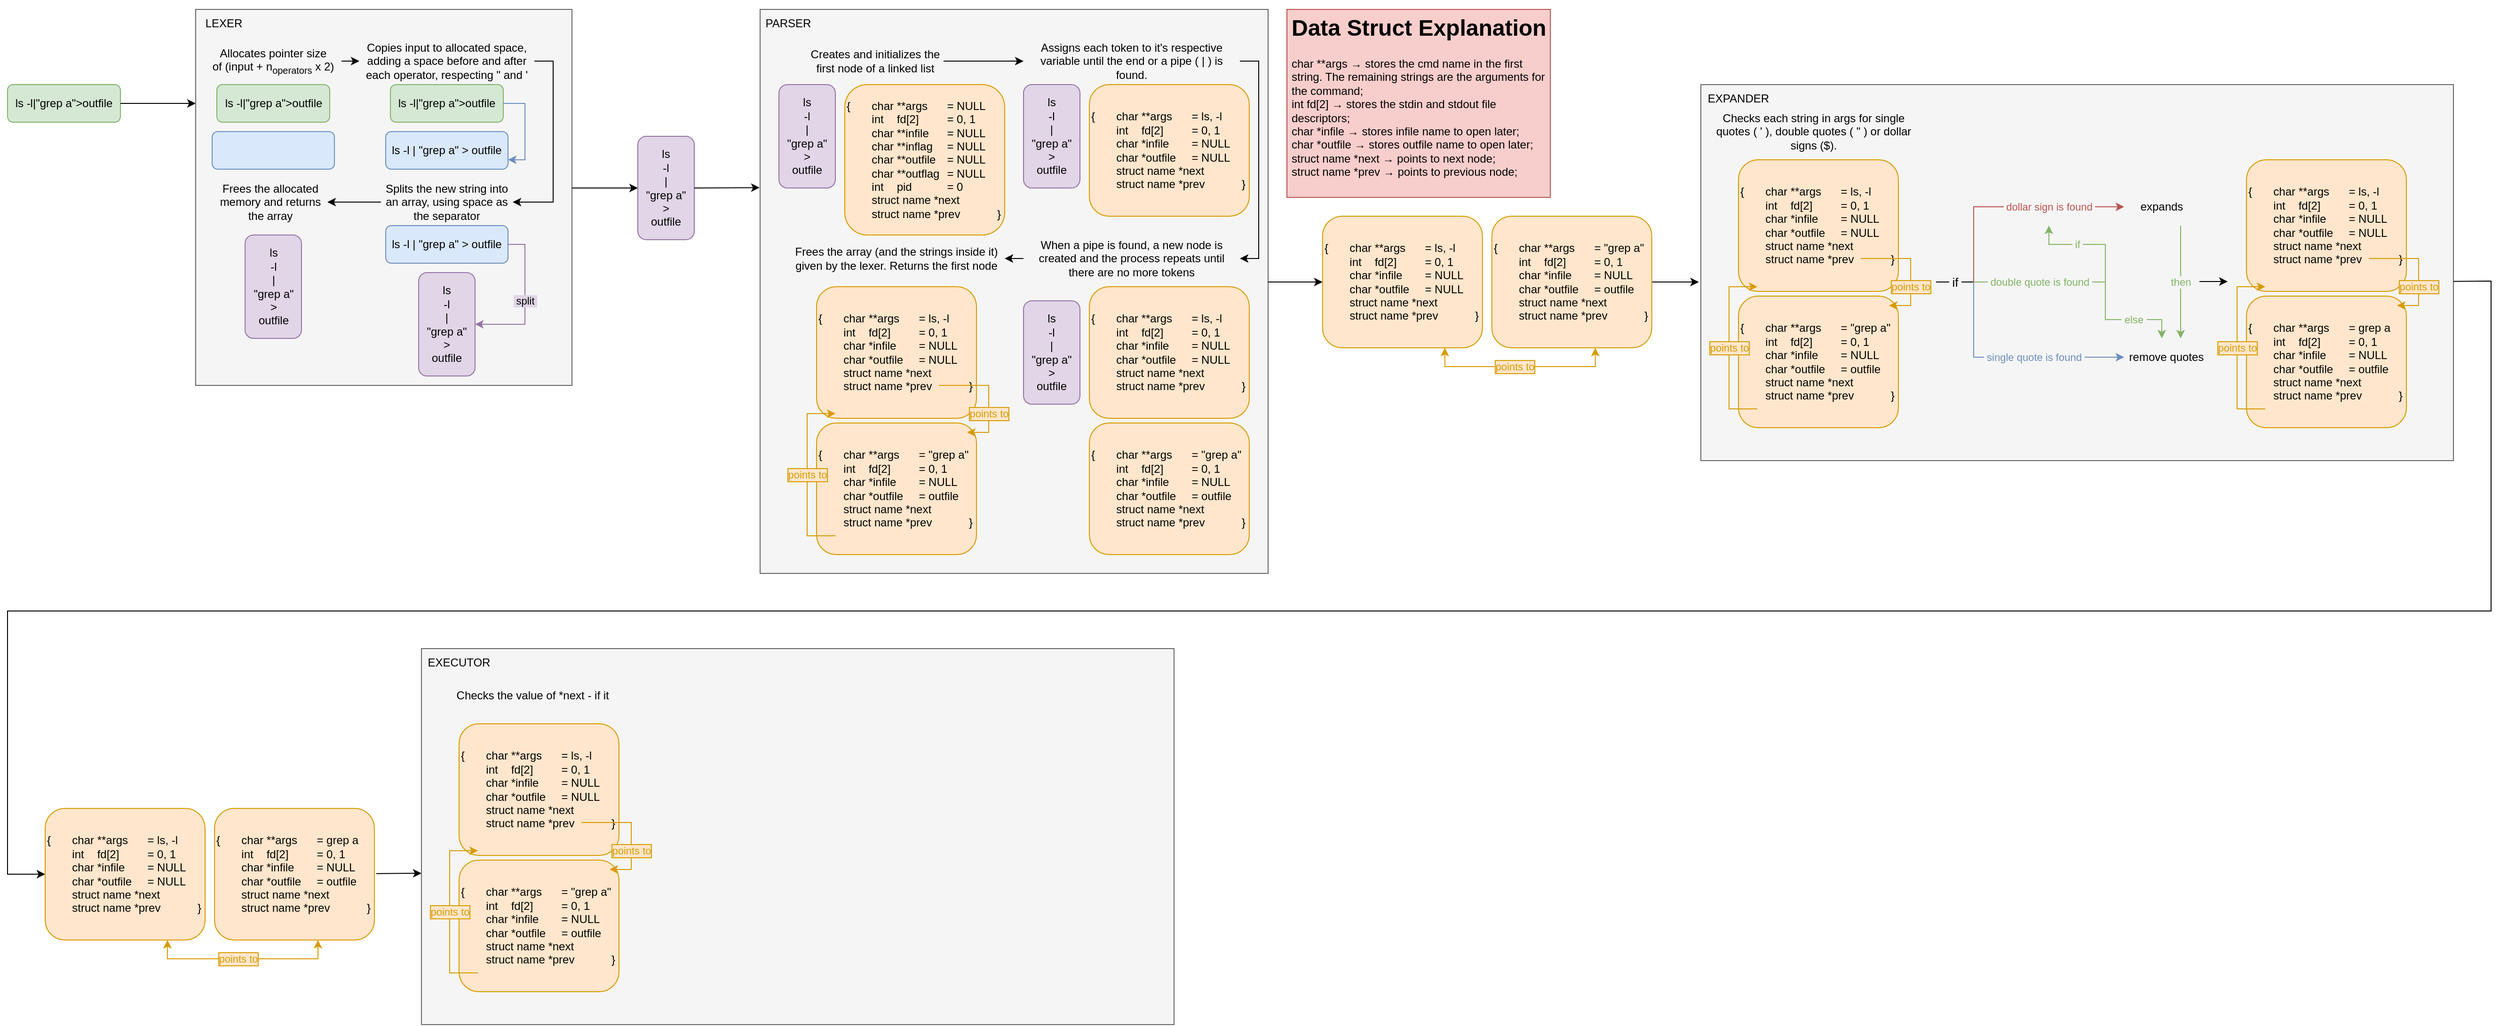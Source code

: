 <mxfile version="23.1.6" type="device">
  <diagram name="Page-1" id="MSwrph2fDFesN9oIkVDd">
    <mxGraphModel dx="925" dy="481" grid="1" gridSize="10" guides="1" tooltips="1" connect="1" arrows="1" fold="1" page="1" pageScale="1" pageWidth="1169" pageHeight="827" math="0" shadow="0">
      <root>
        <mxCell id="0" />
        <mxCell id="1" parent="0" />
        <mxCell id="PnxerrXb5VSLIQRsMcsY-1" value="ls -l|&quot;grep a&quot;&amp;gt;outfile" style="rounded=1;whiteSpace=wrap;html=1;fillColor=#d5e8d4;strokeColor=#82b366;" parent="1" vertex="1">
          <mxGeometry x="40" y="120" width="120" height="40" as="geometry" />
        </mxCell>
        <mxCell id="PnxerrXb5VSLIQRsMcsY-3" value="" style="endArrow=classic;html=1;rounded=0;exitX=1;exitY=0.5;exitDx=0;exitDy=0;entryX=0;entryY=0.25;entryDx=0;entryDy=0;" parent="1" source="PnxerrXb5VSLIQRsMcsY-1" target="PnxerrXb5VSLIQRsMcsY-4" edge="1">
          <mxGeometry width="50" height="50" relative="1" as="geometry">
            <mxPoint x="390" y="170" as="sourcePoint" />
            <mxPoint x="240" y="100" as="targetPoint" />
          </mxGeometry>
        </mxCell>
        <mxCell id="PnxerrXb5VSLIQRsMcsY-4" value="" style="rounded=0;whiteSpace=wrap;html=1;fillColor=#f5f5f5;strokeColor=#666666;fontColor=#333333;" parent="1" vertex="1">
          <mxGeometry x="240" y="40" width="400" height="400" as="geometry" />
        </mxCell>
        <mxCell id="PnxerrXb5VSLIQRsMcsY-6" value="&lt;div&gt;&lt;span style=&quot;background-color: initial;&quot;&gt;Allocates pointer size of&amp;nbsp;&lt;/span&gt;&lt;span style=&quot;background-color: initial;&quot;&gt;(input + n&lt;sub&gt;operators&lt;/sub&gt;&amp;nbsp;x 2)&lt;/span&gt;&lt;/div&gt;" style="text;html=1;strokeColor=none;fillColor=none;align=center;verticalAlign=middle;whiteSpace=wrap;rounded=0;" parent="1" vertex="1">
          <mxGeometry x="250" y="80" width="145" height="30" as="geometry" />
        </mxCell>
        <mxCell id="PnxerrXb5VSLIQRsMcsY-7" value="LEXER" style="text;html=1;strokeColor=none;fillColor=none;align=center;verticalAlign=middle;whiteSpace=wrap;rounded=0;" parent="1" vertex="1">
          <mxGeometry x="240" y="40" width="60" height="30" as="geometry" />
        </mxCell>
        <mxCell id="PnxerrXb5VSLIQRsMcsY-8" value="ls -l|&quot;grep a&quot;&amp;gt;outfile" style="rounded=1;whiteSpace=wrap;html=1;fillColor=#d5e8d4;strokeColor=#82b366;" parent="1" vertex="1">
          <mxGeometry x="262.5" y="120" width="120" height="40" as="geometry" />
        </mxCell>
        <mxCell id="PnxerrXb5VSLIQRsMcsY-11" value="" style="rounded=1;whiteSpace=wrap;html=1;fillColor=#dae8fc;strokeColor=#6c8ebf;" parent="1" vertex="1">
          <mxGeometry x="257.5" y="170" width="130" height="40" as="geometry" />
        </mxCell>
        <mxCell id="PnxerrXb5VSLIQRsMcsY-12" value="ls -l | &quot;grep a&quot; &amp;gt; outfile" style="rounded=1;whiteSpace=wrap;html=1;fillColor=#dae8fc;strokeColor=#6c8ebf;" parent="1" vertex="1">
          <mxGeometry x="442" y="170" width="130" height="40" as="geometry" />
        </mxCell>
        <mxCell id="PnxerrXb5VSLIQRsMcsY-14" value="Copies input to allocated space, adding a space before and after each operator, respecting &quot; and &#39;" style="text;html=1;strokeColor=none;fillColor=none;align=center;verticalAlign=middle;whiteSpace=wrap;rounded=0;" parent="1" vertex="1">
          <mxGeometry x="414" y="65" width="186" height="60" as="geometry" />
        </mxCell>
        <mxCell id="PnxerrXb5VSLIQRsMcsY-16" value="ls -l|&quot;grep a&quot;&amp;gt;outfile" style="rounded=1;whiteSpace=wrap;html=1;fillColor=#d5e8d4;strokeColor=#82b366;" parent="1" vertex="1">
          <mxGeometry x="447" y="120" width="120" height="40" as="geometry" />
        </mxCell>
        <mxCell id="PnxerrXb5VSLIQRsMcsY-20" value="" style="endArrow=classic;html=1;rounded=0;exitX=1;exitY=0.5;exitDx=0;exitDy=0;entryX=0;entryY=0.5;entryDx=0;entryDy=0;" parent="1" source="PnxerrXb5VSLIQRsMcsY-6" target="PnxerrXb5VSLIQRsMcsY-14" edge="1">
          <mxGeometry width="50" height="50" relative="1" as="geometry">
            <mxPoint x="390" y="200" as="sourcePoint" />
            <mxPoint x="440" y="150" as="targetPoint" />
          </mxGeometry>
        </mxCell>
        <mxCell id="PnxerrXb5VSLIQRsMcsY-22" value="Splits the new string into an array, using space as the separator" style="text;html=1;strokeColor=none;fillColor=none;align=center;verticalAlign=middle;whiteSpace=wrap;rounded=0;" parent="1" vertex="1">
          <mxGeometry x="437" y="220" width="140" height="50" as="geometry" />
        </mxCell>
        <mxCell id="PnxerrXb5VSLIQRsMcsY-23" value="" style="endArrow=classic;html=1;rounded=0;exitX=1;exitY=0.5;exitDx=0;exitDy=0;entryX=1;entryY=0.5;entryDx=0;entryDy=0;" parent="1" source="PnxerrXb5VSLIQRsMcsY-14" target="PnxerrXb5VSLIQRsMcsY-22" edge="1">
          <mxGeometry width="50" height="50" relative="1" as="geometry">
            <mxPoint x="680" y="150" as="sourcePoint" />
            <mxPoint x="730" y="100" as="targetPoint" />
            <Array as="points">
              <mxPoint x="620" y="95" />
              <mxPoint x="620" y="245" />
            </Array>
          </mxGeometry>
        </mxCell>
        <mxCell id="PnxerrXb5VSLIQRsMcsY-25" value="ls -l | &quot;grep a&quot; &amp;gt; outfile" style="rounded=1;whiteSpace=wrap;html=1;fillColor=#dae8fc;strokeColor=#6c8ebf;" parent="1" vertex="1">
          <mxGeometry x="442" y="270" width="130" height="40" as="geometry" />
        </mxCell>
        <mxCell id="PnxerrXb5VSLIQRsMcsY-26" value="ls&lt;div&gt;-l&lt;/div&gt;&lt;div&gt;|&lt;/div&gt;&lt;div&gt;&quot;grep a&quot;&lt;/div&gt;&lt;div&gt;&amp;gt;&lt;/div&gt;&lt;div&gt;outfile&lt;/div&gt;" style="rounded=1;whiteSpace=wrap;html=1;fillColor=#e1d5e7;strokeColor=#9673a6;" parent="1" vertex="1">
          <mxGeometry x="477" y="320" width="60" height="110" as="geometry" />
        </mxCell>
        <mxCell id="PnxerrXb5VSLIQRsMcsY-27" value="" style="endArrow=classic;html=1;rounded=0;exitX=1;exitY=0.5;exitDx=0;exitDy=0;entryX=1;entryY=0.5;entryDx=0;entryDy=0;fillColor=#e1d5e7;strokeColor=#9673a6;" parent="1" source="PnxerrXb5VSLIQRsMcsY-25" target="PnxerrXb5VSLIQRsMcsY-26" edge="1">
          <mxGeometry relative="1" as="geometry">
            <mxPoint x="360" y="280" as="sourcePoint" />
            <mxPoint x="460" y="280" as="targetPoint" />
            <Array as="points">
              <mxPoint x="590" y="290" />
              <mxPoint x="590" y="375" />
            </Array>
          </mxGeometry>
        </mxCell>
        <mxCell id="PnxerrXb5VSLIQRsMcsY-28" value="&amp;nbsp;split&amp;nbsp;" style="edgeLabel;resizable=0;html=1;align=center;verticalAlign=middle;labelBackgroundColor=#e1d5e7;" parent="PnxerrXb5VSLIQRsMcsY-27" connectable="0" vertex="1">
          <mxGeometry relative="1" as="geometry" />
        </mxCell>
        <mxCell id="PnxerrXb5VSLIQRsMcsY-29" value="Frees the allocated memory and returns the array" style="text;html=1;strokeColor=none;fillColor=none;align=center;verticalAlign=middle;whiteSpace=wrap;rounded=0;" parent="1" vertex="1">
          <mxGeometry x="257.5" y="220" width="122.5" height="50" as="geometry" />
        </mxCell>
        <mxCell id="PnxerrXb5VSLIQRsMcsY-30" value="" style="endArrow=classic;html=1;rounded=0;entryX=1;entryY=0.5;entryDx=0;entryDy=0;exitX=0;exitY=0.5;exitDx=0;exitDy=0;" parent="1" source="PnxerrXb5VSLIQRsMcsY-22" target="PnxerrXb5VSLIQRsMcsY-29" edge="1">
          <mxGeometry width="50" height="50" relative="1" as="geometry">
            <mxPoint x="390" y="300" as="sourcePoint" />
            <mxPoint x="440" y="250" as="targetPoint" />
          </mxGeometry>
        </mxCell>
        <mxCell id="PnxerrXb5VSLIQRsMcsY-31" value="ls&lt;div&gt;-l&lt;/div&gt;&lt;div&gt;|&lt;/div&gt;&lt;div&gt;&quot;grep a&quot;&lt;/div&gt;&lt;div&gt;&amp;gt;&lt;/div&gt;&lt;div&gt;outfile&lt;/div&gt;" style="rounded=1;whiteSpace=wrap;html=1;fillColor=#e1d5e7;strokeColor=#9673a6;" parent="1" vertex="1">
          <mxGeometry x="292.5" y="280" width="60" height="110" as="geometry" />
        </mxCell>
        <mxCell id="PnxerrXb5VSLIQRsMcsY-32" value="" style="endArrow=classic;html=1;rounded=0;exitX=1;exitY=0.25;exitDx=0;exitDy=0;entryX=0;entryY=0.5;entryDx=0;entryDy=0;" parent="1" target="PnxerrXb5VSLIQRsMcsY-33" edge="1">
          <mxGeometry width="50" height="50" relative="1" as="geometry">
            <mxPoint x="640" y="230" as="sourcePoint" />
            <mxPoint x="160" y="450" as="targetPoint" />
          </mxGeometry>
        </mxCell>
        <mxCell id="PnxerrXb5VSLIQRsMcsY-33" value="ls&lt;div&gt;-l&lt;/div&gt;&lt;div&gt;|&lt;/div&gt;&lt;div&gt;&quot;grep a&quot;&lt;/div&gt;&lt;div&gt;&amp;gt;&lt;/div&gt;&lt;div&gt;outfile&lt;/div&gt;" style="rounded=1;whiteSpace=wrap;html=1;fillColor=#e1d5e7;strokeColor=#9673a6;" parent="1" vertex="1">
          <mxGeometry x="710" y="175" width="60" height="110" as="geometry" />
        </mxCell>
        <mxCell id="PnxerrXb5VSLIQRsMcsY-34" value="" style="endArrow=classic;html=1;rounded=0;exitX=1;exitY=0.5;exitDx=0;exitDy=0;entryX=-0.001;entryY=0.166;entryDx=0;entryDy=0;entryPerimeter=0;" parent="1" source="PnxerrXb5VSLIQRsMcsY-33" edge="1">
          <mxGeometry width="50" height="50" relative="1" as="geometry">
            <mxPoint x="860" y="240" as="sourcePoint" />
            <mxPoint x="839.46" y="229.6" as="targetPoint" />
          </mxGeometry>
        </mxCell>
        <mxCell id="PnxerrXb5VSLIQRsMcsY-35" value="" style="rounded=0;whiteSpace=wrap;html=1;fillColor=#f5f5f5;strokeColor=#666666;fontColor=#333333;" parent="1" vertex="1">
          <mxGeometry x="840" y="40" width="540" height="600" as="geometry" />
        </mxCell>
        <mxCell id="PnxerrXb5VSLIQRsMcsY-36" value="PARSER" style="text;html=1;strokeColor=none;fillColor=none;align=center;verticalAlign=middle;whiteSpace=wrap;rounded=0;" parent="1" vertex="1">
          <mxGeometry x="840" y="40" width="60" height="30" as="geometry" />
        </mxCell>
        <mxCell id="PnxerrXb5VSLIQRsMcsY-37" value="&lt;div&gt;Creates and initializes the first node of a linked list&lt;/div&gt;" style="text;html=1;strokeColor=none;fillColor=none;align=center;verticalAlign=middle;whiteSpace=wrap;rounded=0;" parent="1" vertex="1">
          <mxGeometry x="890" y="80" width="145" height="30" as="geometry" />
        </mxCell>
        <mxCell id="PnxerrXb5VSLIQRsMcsY-38" value="{&lt;span style=&quot;background-color: initial; white-space: pre;&quot;&gt;&#x9;&lt;/span&gt;&lt;span style=&quot;background-color: initial;&quot;&gt;char&lt;/span&gt;&lt;span style=&quot;background-color: initial; white-space: pre;&quot;&gt;&#x9;&lt;/span&gt;&lt;span style=&quot;background-color: initial;&quot;&gt;**args &lt;/span&gt;&lt;span style=&quot;background-color: initial; white-space: pre;&quot;&gt;&#x9;&lt;/span&gt;&lt;span style=&quot;background-color: initial;&quot;&gt;= NULL&lt;/span&gt;&lt;br&gt;&lt;div style=&quot;&quot;&gt;&lt;span style=&quot;white-space: pre;&quot;&gt;&#x9;&lt;/span&gt;int&lt;span style=&quot;white-space: pre;&quot;&gt;&#x9;&lt;/span&gt;fd[2] &lt;span style=&quot;white-space: pre;&quot;&gt;&#x9;&lt;/span&gt;= 0, 1&lt;/div&gt;&lt;div style=&quot;&quot;&gt;&lt;span style=&quot;white-space: pre;&quot;&gt;&#x9;&lt;/span&gt;char&lt;span style=&quot;white-space: pre;&quot;&gt;&#x9;&lt;/span&gt;**infile &lt;span style=&quot;white-space: pre;&quot;&gt;&#x9;&lt;/span&gt;= NULL&lt;/div&gt;&lt;div style=&quot;&quot;&gt;&lt;span style=&quot;white-space: pre;&quot;&gt;&#x9;&lt;/span&gt;char **inflag&lt;span style=&quot;white-space: pre;&quot;&gt;&#x9;&lt;/span&gt;= NULL&lt;br&gt;&lt;/div&gt;&lt;div style=&quot;&quot;&gt;&lt;span style=&quot;white-space: pre;&quot;&gt;&#x9;&lt;/span&gt;char&lt;span style=&quot;white-space: pre;&quot;&gt;&#x9;&lt;/span&gt;**outfile &lt;span style=&quot;white-space: pre;&quot;&gt;&#x9;&lt;/span&gt;= NULL&amp;nbsp;&lt;/div&gt;&lt;div style=&quot;&quot;&gt;&lt;span style=&quot;white-space: pre;&quot;&gt;&#x9;&lt;/span&gt;char **outflag&lt;span style=&quot;white-space: pre;&quot;&gt;&#x9;&lt;/span&gt;= NULL&lt;br&gt;&lt;/div&gt;&lt;div style=&quot;&quot;&gt;&lt;span style=&quot;white-space: pre;&quot;&gt;&#x9;&lt;/span&gt;int&lt;span style=&quot;white-space: pre;&quot;&gt;&#x9;&lt;/span&gt;pid&lt;span style=&quot;white-space: pre;&quot;&gt;&#x9;&lt;/span&gt;&lt;span style=&quot;white-space: pre;&quot;&gt;&#x9;&lt;/span&gt;= 0&lt;br&gt;&lt;/div&gt;&lt;div style=&quot;&quot;&gt;&lt;span style=&quot;background-color: initial;&quot;&gt;&lt;span style=&quot;white-space: pre;&quot;&gt;&#x9;&lt;/span&gt;struct name *next&lt;/span&gt;&lt;/div&gt;&lt;div style=&quot;&quot;&gt;&lt;span style=&quot;background-color: initial;&quot;&gt;&lt;span style=&quot;white-space: pre;&quot;&gt;&#x9;&lt;/span&gt;struct name *prev&lt;span style=&quot;white-space: pre;&quot;&gt;&#x9;&lt;span style=&quot;white-space: pre;&quot;&gt;&#x9;&lt;/span&gt;&lt;/span&gt;}&lt;/span&gt;&lt;/div&gt;" style="rounded=1;whiteSpace=wrap;html=1;align=left;fillColor=#ffe6cc;strokeColor=#d79b00;" parent="1" vertex="1">
          <mxGeometry x="930" y="120" width="170" height="160" as="geometry" />
        </mxCell>
        <mxCell id="PnxerrXb5VSLIQRsMcsY-39" value="ls&lt;div&gt;-l&lt;/div&gt;&lt;div&gt;|&lt;/div&gt;&lt;div&gt;&quot;grep a&quot;&lt;/div&gt;&lt;div&gt;&amp;gt;&lt;/div&gt;&lt;div&gt;outfile&lt;/div&gt;" style="rounded=1;whiteSpace=wrap;html=1;fillColor=#e1d5e7;strokeColor=#9673a6;" parent="1" vertex="1">
          <mxGeometry x="1120" y="120" width="60" height="110" as="geometry" />
        </mxCell>
        <mxCell id="PnxerrXb5VSLIQRsMcsY-40" value="Assigns each token to it&#39;s respective variable until the end or a pipe ( | ) is found." style="text;html=1;strokeColor=none;fillColor=none;align=center;verticalAlign=middle;whiteSpace=wrap;rounded=0;" parent="1" vertex="1">
          <mxGeometry x="1120" y="80" width="230" height="30" as="geometry" />
        </mxCell>
        <mxCell id="PnxerrXb5VSLIQRsMcsY-42" value="ls&lt;div&gt;-l&lt;/div&gt;&lt;div&gt;|&lt;/div&gt;&lt;div&gt;&quot;grep a&quot;&lt;/div&gt;&lt;div&gt;&amp;gt;&lt;/div&gt;&lt;div&gt;outfile&lt;/div&gt;" style="rounded=1;whiteSpace=wrap;html=1;fillColor=#e1d5e7;strokeColor=#9673a6;" parent="1" vertex="1">
          <mxGeometry x="860" y="120" width="60" height="110" as="geometry" />
        </mxCell>
        <mxCell id="PnxerrXb5VSLIQRsMcsY-43" value="" style="endArrow=classic;html=1;rounded=0;exitX=1;exitY=0.5;exitDx=0;exitDy=0;entryX=0;entryY=0.5;entryDx=0;entryDy=0;" parent="1" source="PnxerrXb5VSLIQRsMcsY-37" target="PnxerrXb5VSLIQRsMcsY-40" edge="1">
          <mxGeometry width="50" height="50" relative="1" as="geometry">
            <mxPoint x="930" y="250" as="sourcePoint" />
            <mxPoint x="980" y="200" as="targetPoint" />
          </mxGeometry>
        </mxCell>
        <mxCell id="PnxerrXb5VSLIQRsMcsY-47" value="&lt;span style=&quot;background-color: initial;&quot;&gt;{&lt;/span&gt;&lt;span style=&quot;background-color: initial; white-space: pre;&quot;&gt;&#x9;&lt;/span&gt;&lt;span style=&quot;background-color: initial;&quot;&gt;char&lt;/span&gt;&lt;span style=&quot;background-color: initial; white-space: pre;&quot;&gt;&#x9;&lt;/span&gt;&lt;span style=&quot;background-color: initial;&quot;&gt;**args &lt;/span&gt;&lt;span style=&quot;background-color: initial; white-space: pre;&quot;&gt;&#x9;&lt;/span&gt;&lt;span style=&quot;background-color: initial;&quot;&gt;= ls, -l&lt;/span&gt;&lt;span style=&quot;background-color: initial; white-space: pre;&quot;&gt;&lt;br&gt;&lt;/span&gt;&lt;div style=&quot;&quot;&gt;&lt;span style=&quot;white-space: pre;&quot;&gt;&#x9;&lt;/span&gt;int&lt;span style=&quot;white-space: pre;&quot;&gt;&#x9;&lt;/span&gt;fd[2] &lt;span style=&quot;white-space: pre;&quot;&gt;&#x9;&lt;/span&gt;= 0, 1&lt;/div&gt;&lt;div style=&quot;&quot;&gt;&lt;span style=&quot;white-space: pre;&quot;&gt;&#x9;&lt;/span&gt;char&lt;span style=&quot;white-space: pre;&quot;&gt;&#x9;&lt;/span&gt;*infile &lt;span style=&quot;white-space: pre;&quot;&gt;&#x9;&lt;/span&gt;= NULL&lt;/div&gt;&lt;div style=&quot;&quot;&gt;&lt;span style=&quot;white-space: pre;&quot;&gt;&#x9;&lt;/span&gt;char&lt;span style=&quot;white-space: pre;&quot;&gt;&#x9;&lt;/span&gt;*outfile &lt;span style=&quot;white-space: pre;&quot;&gt;&#x9;&lt;/span&gt;= NULL&amp;nbsp;&lt;/div&gt;&lt;div style=&quot;&quot;&gt;&lt;span style=&quot;background-color: initial;&quot;&gt;&lt;span style=&quot;white-space: pre;&quot;&gt;&#x9;&lt;/span&gt;struct name *next&lt;/span&gt;&lt;/div&gt;&lt;div style=&quot;&quot;&gt;&lt;span style=&quot;background-color: initial;&quot;&gt;&lt;span style=&quot;white-space: pre;&quot;&gt;&#x9;&lt;/span&gt;struct name *prev&lt;span style=&quot;white-space: pre;&quot;&gt;&#x9;&lt;span style=&quot;white-space: pre;&quot;&gt;&#x9;&lt;/span&gt;&lt;/span&gt;}&lt;/span&gt;&lt;/div&gt;" style="rounded=1;whiteSpace=wrap;html=1;align=left;fillColor=#ffe6cc;strokeColor=#d79b00;" parent="1" vertex="1">
          <mxGeometry x="1190" y="120" width="170" height="140" as="geometry" />
        </mxCell>
        <mxCell id="PnxerrXb5VSLIQRsMcsY-48" value="" style="endArrow=classic;html=1;rounded=0;exitX=1;exitY=0.5;exitDx=0;exitDy=0;entryX=1;entryY=0.5;entryDx=0;entryDy=0;" parent="1" source="PnxerrXb5VSLIQRsMcsY-40" target="PnxerrXb5VSLIQRsMcsY-49" edge="1">
          <mxGeometry width="50" height="50" relative="1" as="geometry">
            <mxPoint x="930" y="230" as="sourcePoint" />
            <mxPoint x="1400" y="290" as="targetPoint" />
            <Array as="points">
              <mxPoint x="1370" y="95" />
              <mxPoint x="1370" y="305" />
            </Array>
          </mxGeometry>
        </mxCell>
        <mxCell id="PnxerrXb5VSLIQRsMcsY-49" value="When a pipe is found, a new node is created and the process repeats until there are no more tokens" style="text;html=1;strokeColor=none;fillColor=none;align=center;verticalAlign=middle;whiteSpace=wrap;rounded=0;" parent="1" vertex="1">
          <mxGeometry x="1120" y="270" width="230" height="70" as="geometry" />
        </mxCell>
        <mxCell id="PnxerrXb5VSLIQRsMcsY-50" value="ls&lt;div&gt;-l&lt;/div&gt;&lt;div&gt;|&lt;/div&gt;&lt;div&gt;&quot;grep a&quot;&lt;/div&gt;&lt;div&gt;&amp;gt;&lt;/div&gt;&lt;div&gt;outfile&lt;/div&gt;" style="rounded=1;whiteSpace=wrap;html=1;fillColor=#e1d5e7;strokeColor=#9673a6;" parent="1" vertex="1">
          <mxGeometry x="1120" y="350" width="60" height="110" as="geometry" />
        </mxCell>
        <mxCell id="PnxerrXb5VSLIQRsMcsY-51" value="&lt;span style=&quot;background-color: initial;&quot;&gt;{&lt;/span&gt;&lt;span style=&quot;background-color: initial; white-space: pre;&quot;&gt;&#x9;&lt;/span&gt;&lt;span style=&quot;background-color: initial;&quot;&gt;char&lt;/span&gt;&lt;span style=&quot;background-color: initial; white-space: pre;&quot;&gt;&#x9;&lt;/span&gt;&lt;span style=&quot;background-color: initial;&quot;&gt;**args &lt;/span&gt;&lt;span style=&quot;background-color: initial; white-space: pre;&quot;&gt;&#x9;&lt;/span&gt;&lt;span style=&quot;background-color: initial;&quot;&gt;= ls, -l&lt;/span&gt;&lt;span style=&quot;background-color: initial; white-space: pre;&quot;&gt;&lt;br&gt;&lt;/span&gt;&lt;div style=&quot;&quot;&gt;&lt;span style=&quot;white-space: pre;&quot;&gt;&#x9;&lt;/span&gt;int&lt;span style=&quot;white-space: pre;&quot;&gt;&#x9;&lt;/span&gt;fd[2] &lt;span style=&quot;white-space: pre;&quot;&gt;&#x9;&lt;/span&gt;= 0, 1&lt;/div&gt;&lt;div style=&quot;&quot;&gt;&lt;span style=&quot;white-space: pre;&quot;&gt;&#x9;&lt;/span&gt;char&lt;span style=&quot;white-space: pre;&quot;&gt;&#x9;&lt;/span&gt;*infile &lt;span style=&quot;white-space: pre;&quot;&gt;&#x9;&lt;/span&gt;= NULL&lt;/div&gt;&lt;div style=&quot;&quot;&gt;&lt;span style=&quot;white-space: pre;&quot;&gt;&#x9;&lt;/span&gt;char&lt;span style=&quot;white-space: pre;&quot;&gt;&#x9;&lt;/span&gt;*outfile &lt;span style=&quot;white-space: pre;&quot;&gt;&#x9;&lt;/span&gt;= NULL&amp;nbsp;&lt;/div&gt;&lt;div style=&quot;&quot;&gt;&lt;span style=&quot;background-color: initial;&quot;&gt;&lt;span style=&quot;white-space: pre;&quot;&gt;&#x9;&lt;/span&gt;struct name *next&lt;/span&gt;&lt;/div&gt;&lt;div style=&quot;&quot;&gt;&lt;span style=&quot;background-color: initial;&quot;&gt;&lt;span style=&quot;white-space: pre;&quot;&gt;&#x9;&lt;/span&gt;struct name *prev&lt;span style=&quot;white-space: pre;&quot;&gt;&#x9;&lt;span style=&quot;white-space: pre;&quot;&gt;&#x9;&lt;/span&gt;&lt;/span&gt;}&lt;/span&gt;&lt;/div&gt;" style="rounded=1;whiteSpace=wrap;html=1;align=left;fillColor=#ffe6cc;strokeColor=#d79b00;" parent="1" vertex="1">
          <mxGeometry x="1190" y="335" width="170" height="140" as="geometry" />
        </mxCell>
        <mxCell id="PnxerrXb5VSLIQRsMcsY-52" value="&lt;span style=&quot;background-color: initial;&quot;&gt;{&lt;/span&gt;&lt;span style=&quot;background-color: initial; white-space: pre;&quot;&gt;&#x9;&lt;/span&gt;&lt;span style=&quot;background-color: initial;&quot;&gt;char&lt;/span&gt;&lt;span style=&quot;background-color: initial; white-space: pre;&quot;&gt;&#x9;&lt;/span&gt;&lt;span style=&quot;background-color: initial;&quot;&gt;**args &lt;/span&gt;&lt;span style=&quot;background-color: initial; white-space: pre;&quot;&gt;&#x9;&lt;/span&gt;&lt;span style=&quot;background-color: initial;&quot;&gt;= &quot;grep a&quot;&lt;/span&gt;&lt;span style=&quot;background-color: initial; white-space: pre;&quot;&gt;&lt;br&gt;&lt;/span&gt;&lt;div style=&quot;&quot;&gt;&lt;span style=&quot;white-space: pre;&quot;&gt;&#x9;&lt;/span&gt;int&lt;span style=&quot;white-space: pre;&quot;&gt;&#x9;&lt;/span&gt;fd[2] &lt;span style=&quot;white-space: pre;&quot;&gt;&#x9;&lt;/span&gt;= 0, 1&lt;/div&gt;&lt;div style=&quot;&quot;&gt;&lt;span style=&quot;white-space: pre;&quot;&gt;&#x9;&lt;/span&gt;char&lt;span style=&quot;white-space: pre;&quot;&gt;&#x9;&lt;/span&gt;*infile &lt;span style=&quot;white-space: pre;&quot;&gt;&#x9;&lt;/span&gt;= NULL&lt;/div&gt;&lt;div style=&quot;&quot;&gt;&lt;span style=&quot;white-space: pre;&quot;&gt;&#x9;&lt;/span&gt;char&lt;span style=&quot;white-space: pre;&quot;&gt;&#x9;&lt;/span&gt;*outfile &lt;span style=&quot;white-space: pre;&quot;&gt;&#x9;&lt;/span&gt;= outfile&lt;/div&gt;&lt;div style=&quot;&quot;&gt;&lt;span style=&quot;background-color: initial;&quot;&gt;&lt;span style=&quot;white-space: pre;&quot;&gt;&#x9;&lt;/span&gt;struct name *next&lt;/span&gt;&lt;/div&gt;&lt;div style=&quot;&quot;&gt;&lt;span style=&quot;background-color: initial;&quot;&gt;&lt;span style=&quot;white-space: pre;&quot;&gt;&#x9;&lt;/span&gt;struct name *prev&lt;span style=&quot;white-space: pre;&quot;&gt;&#x9;&lt;span style=&quot;white-space: pre;&quot;&gt;&#x9;&lt;/span&gt;&lt;/span&gt;}&lt;/span&gt;&lt;/div&gt;" style="rounded=1;whiteSpace=wrap;html=1;align=left;fillColor=#ffe6cc;strokeColor=#d79b00;" parent="1" vertex="1">
          <mxGeometry x="1190" y="480" width="170" height="140" as="geometry" />
        </mxCell>
        <mxCell id="PnxerrXb5VSLIQRsMcsY-53" value="Frees the array (and the strings inside it) given by the lexer. Returns the first node" style="text;html=1;strokeColor=none;fillColor=none;align=center;verticalAlign=middle;whiteSpace=wrap;rounded=0;" parent="1" vertex="1">
          <mxGeometry x="870" y="285" width="230" height="40" as="geometry" />
        </mxCell>
        <mxCell id="PnxerrXb5VSLIQRsMcsY-54" value="&lt;span style=&quot;background-color: initial;&quot;&gt;{&lt;/span&gt;&lt;span style=&quot;background-color: initial; white-space: pre;&quot;&gt;&#x9;&lt;/span&gt;&lt;span style=&quot;background-color: initial;&quot;&gt;char&lt;/span&gt;&lt;span style=&quot;background-color: initial; white-space: pre;&quot;&gt;&#x9;&lt;/span&gt;&lt;span style=&quot;background-color: initial;&quot;&gt;**args &lt;/span&gt;&lt;span style=&quot;background-color: initial; white-space: pre;&quot;&gt;&#x9;&lt;/span&gt;&lt;span style=&quot;background-color: initial;&quot;&gt;= ls, -l&lt;/span&gt;&lt;span style=&quot;background-color: initial; white-space: pre;&quot;&gt;&lt;br&gt;&lt;/span&gt;&lt;div style=&quot;&quot;&gt;&lt;span style=&quot;white-space: pre;&quot;&gt;&#x9;&lt;/span&gt;int&lt;span style=&quot;white-space: pre;&quot;&gt;&#x9;&lt;/span&gt;fd[2] &lt;span style=&quot;white-space: pre;&quot;&gt;&#x9;&lt;/span&gt;= 0, 1&lt;/div&gt;&lt;div style=&quot;&quot;&gt;&lt;span style=&quot;white-space: pre;&quot;&gt;&#x9;&lt;/span&gt;char&lt;span style=&quot;white-space: pre;&quot;&gt;&#x9;&lt;/span&gt;*infile &lt;span style=&quot;white-space: pre;&quot;&gt;&#x9;&lt;/span&gt;= NULL&lt;/div&gt;&lt;div style=&quot;&quot;&gt;&lt;span style=&quot;white-space: pre;&quot;&gt;&#x9;&lt;/span&gt;char&lt;span style=&quot;white-space: pre;&quot;&gt;&#x9;&lt;/span&gt;*outfile &lt;span style=&quot;white-space: pre;&quot;&gt;&#x9;&lt;/span&gt;= NULL&amp;nbsp;&lt;/div&gt;&lt;div style=&quot;&quot;&gt;&lt;span style=&quot;background-color: initial;&quot;&gt;&lt;span style=&quot;white-space: pre;&quot;&gt;&#x9;&lt;/span&gt;struct name *next&lt;/span&gt;&lt;/div&gt;&lt;div style=&quot;&quot;&gt;&lt;span style=&quot;background-color: initial;&quot;&gt;&lt;span style=&quot;white-space: pre;&quot;&gt;&#x9;&lt;/span&gt;struct name *prev&lt;span style=&quot;white-space: pre;&quot;&gt;&#x9;&lt;span style=&quot;white-space: pre;&quot;&gt;&#x9;&lt;/span&gt;&lt;/span&gt;}&lt;/span&gt;&lt;/div&gt;" style="rounded=1;whiteSpace=wrap;html=1;align=left;fillColor=#ffe6cc;strokeColor=#d79b00;" parent="1" vertex="1">
          <mxGeometry x="900" y="335" width="170" height="140" as="geometry" />
        </mxCell>
        <mxCell id="PnxerrXb5VSLIQRsMcsY-55" value="&lt;span style=&quot;background-color: initial;&quot;&gt;{&lt;/span&gt;&lt;span style=&quot;background-color: initial; white-space: pre;&quot;&gt;&#x9;&lt;/span&gt;&lt;span style=&quot;background-color: initial;&quot;&gt;char&lt;/span&gt;&lt;span style=&quot;background-color: initial; white-space: pre;&quot;&gt;&#x9;&lt;/span&gt;&lt;span style=&quot;background-color: initial;&quot;&gt;**args &lt;/span&gt;&lt;span style=&quot;background-color: initial; white-space: pre;&quot;&gt;&#x9;&lt;/span&gt;&lt;span style=&quot;background-color: initial;&quot;&gt;= &quot;grep a&quot;&lt;/span&gt;&lt;span style=&quot;background-color: initial;&quot;&gt;&lt;br&gt;&lt;/span&gt;&lt;div style=&quot;&quot;&gt;&lt;span style=&quot;white-space: pre;&quot;&gt;&#x9;&lt;/span&gt;int&lt;span style=&quot;white-space: pre;&quot;&gt;&#x9;&lt;/span&gt;fd[2] &lt;span style=&quot;white-space: pre;&quot;&gt;&#x9;&lt;/span&gt;= 0, 1&lt;/div&gt;&lt;div style=&quot;&quot;&gt;&lt;span style=&quot;background-color: initial; white-space: pre;&quot;&gt;&#x9;&lt;/span&gt;&lt;span style=&quot;background-color: initial;&quot;&gt;char&lt;/span&gt;&lt;span style=&quot;background-color: initial; white-space: pre;&quot;&gt;&#x9;&lt;/span&gt;&lt;span style=&quot;background-color: initial;&quot;&gt;*infile &lt;/span&gt;&lt;span style=&quot;background-color: initial; white-space: pre;&quot;&gt;&#x9;&lt;/span&gt;&lt;span style=&quot;background-color: initial;&quot;&gt;= NULL&lt;/span&gt;&lt;br&gt;&lt;/div&gt;&lt;div style=&quot;&quot;&gt;&lt;span style=&quot;white-space: pre;&quot;&gt;&#x9;&lt;/span&gt;char&lt;span style=&quot;white-space: pre;&quot;&gt;&#x9;&lt;/span&gt;*outfile &lt;span style=&quot;white-space: pre;&quot;&gt;&#x9;&lt;/span&gt;= outfile&lt;/div&gt;&lt;div style=&quot;&quot;&gt;&lt;span style=&quot;background-color: initial;&quot;&gt;&lt;span style=&quot;white-space: pre;&quot;&gt;&#x9;&lt;/span&gt;struct name *next&lt;/span&gt;&lt;/div&gt;&lt;div style=&quot;&quot;&gt;&lt;span style=&quot;background-color: initial;&quot;&gt;&lt;span style=&quot;white-space: pre;&quot;&gt;&#x9;&lt;/span&gt;struct name *prev&lt;span style=&quot;white-space: pre;&quot;&gt;&#x9;&lt;span style=&quot;white-space: pre;&quot;&gt;&#x9;&lt;/span&gt;&lt;/span&gt;}&lt;/span&gt;&lt;/div&gt;" style="rounded=1;whiteSpace=wrap;html=1;align=left;fillColor=#ffe6cc;strokeColor=#d79b00;" parent="1" vertex="1">
          <mxGeometry x="900" y="480" width="170" height="140" as="geometry" />
        </mxCell>
        <mxCell id="PnxerrXb5VSLIQRsMcsY-57" value="" style="endArrow=classic;html=1;rounded=0;entryX=1;entryY=0.5;entryDx=0;entryDy=0;exitX=0;exitY=0.5;exitDx=0;exitDy=0;" parent="1" source="PnxerrXb5VSLIQRsMcsY-49" target="PnxerrXb5VSLIQRsMcsY-53" edge="1">
          <mxGeometry width="50" height="50" relative="1" as="geometry">
            <mxPoint x="1030" y="430" as="sourcePoint" />
            <mxPoint x="1080" y="380" as="targetPoint" />
          </mxGeometry>
        </mxCell>
        <mxCell id="PnxerrXb5VSLIQRsMcsY-58" value="" style="endArrow=classic;html=1;rounded=0;exitX=1;exitY=0.5;exitDx=0;exitDy=0;entryX=1;entryY=0.75;entryDx=0;entryDy=0;fillColor=#dae8fc;strokeColor=#6c8ebf;" parent="1" source="PnxerrXb5VSLIQRsMcsY-16" target="PnxerrXb5VSLIQRsMcsY-12" edge="1">
          <mxGeometry width="50" height="50" relative="1" as="geometry">
            <mxPoint x="690" y="230" as="sourcePoint" />
            <mxPoint x="740" y="180" as="targetPoint" />
            <Array as="points">
              <mxPoint x="590" y="140" />
              <mxPoint x="590" y="200" />
            </Array>
          </mxGeometry>
        </mxCell>
        <mxCell id="PnxerrXb5VSLIQRsMcsY-59" value="points to" style="endArrow=classic;html=1;rounded=0;fillColor=#ffe6cc;strokeColor=#d79b00;labelBackgroundColor=#ffe6cc;fontColor=#d79b00;labelBorderColor=#d79b00;" parent="1" edge="1">
          <mxGeometry x="0.318" width="50" height="50" relative="1" as="geometry">
            <mxPoint x="1030" y="440" as="sourcePoint" />
            <mxPoint x="1060" y="490" as="targetPoint" />
            <Array as="points">
              <mxPoint x="1083" y="440" />
              <mxPoint x="1083" y="490" />
            </Array>
            <mxPoint as="offset" />
          </mxGeometry>
        </mxCell>
        <mxCell id="PnxerrXb5VSLIQRsMcsY-60" value="points to" style="endArrow=classic;html=1;rounded=0;fillColor=#ffe6cc;strokeColor=#d79b00;fontColor=#d79b00;labelBackgroundColor=#ffe6cc;labelBorderColor=#d79b00;" parent="1" edge="1">
          <mxGeometry width="50" height="50" relative="1" as="geometry">
            <mxPoint x="920" y="600" as="sourcePoint" />
            <mxPoint x="920" y="470" as="targetPoint" />
            <Array as="points">
              <mxPoint x="890" y="600" />
              <mxPoint x="890" y="470" />
            </Array>
          </mxGeometry>
        </mxCell>
        <mxCell id="NkX7nCaBHHFJlHcYDfu2-1" value="" style="endArrow=classic;html=1;rounded=0;exitX=0.005;exitY=0.842;exitDx=0;exitDy=0;exitPerimeter=0;" parent="1" edge="1">
          <mxGeometry width="50" height="50" relative="1" as="geometry">
            <mxPoint x="1787.84" y="329.99" as="sourcePoint" />
            <mxPoint x="1837.84" y="330" as="targetPoint" />
          </mxGeometry>
        </mxCell>
        <mxCell id="NkX7nCaBHHFJlHcYDfu2-2" value="&lt;span style=&quot;background-color: initial;&quot;&gt;{&lt;/span&gt;&lt;span style=&quot;background-color: initial; white-space: pre;&quot;&gt;&#x9;&lt;/span&gt;&lt;span style=&quot;background-color: initial;&quot;&gt;char&lt;/span&gt;&lt;span style=&quot;background-color: initial; white-space: pre;&quot;&gt;&#x9;&lt;/span&gt;&lt;span style=&quot;background-color: initial;&quot;&gt;**args &lt;/span&gt;&lt;span style=&quot;background-color: initial; white-space: pre;&quot;&gt;&#x9;&lt;/span&gt;&lt;span style=&quot;background-color: initial;&quot;&gt;= ls, -l&lt;/span&gt;&lt;span style=&quot;background-color: initial; white-space: pre;&quot;&gt;&lt;br&gt;&lt;/span&gt;&lt;div style=&quot;&quot;&gt;&lt;span style=&quot;white-space: pre;&quot;&gt;&#x9;&lt;/span&gt;int&lt;span style=&quot;white-space: pre;&quot;&gt;&#x9;&lt;/span&gt;fd[2] &lt;span style=&quot;white-space: pre;&quot;&gt;&#x9;&lt;/span&gt;= 0, 1&lt;/div&gt;&lt;div style=&quot;&quot;&gt;&lt;span style=&quot;white-space: pre;&quot;&gt;&#x9;&lt;/span&gt;char&lt;span style=&quot;white-space: pre;&quot;&gt;&#x9;&lt;/span&gt;*infile &lt;span style=&quot;white-space: pre;&quot;&gt;&#x9;&lt;/span&gt;= NULL&lt;/div&gt;&lt;div style=&quot;&quot;&gt;&lt;span style=&quot;white-space: pre;&quot;&gt;&#x9;&lt;/span&gt;char&lt;span style=&quot;white-space: pre;&quot;&gt;&#x9;&lt;/span&gt;*outfile &lt;span style=&quot;white-space: pre;&quot;&gt;&#x9;&lt;/span&gt;= NULL&amp;nbsp;&lt;/div&gt;&lt;div style=&quot;&quot;&gt;&lt;span style=&quot;background-color: initial;&quot;&gt;&lt;span style=&quot;white-space: pre;&quot;&gt;&#x9;&lt;/span&gt;struct name *next&lt;/span&gt;&lt;/div&gt;&lt;div style=&quot;&quot;&gt;&lt;span style=&quot;background-color: initial;&quot;&gt;&lt;span style=&quot;white-space: pre;&quot;&gt;&#x9;&lt;/span&gt;struct name *prev&lt;span style=&quot;white-space: pre;&quot;&gt;&#x9;&lt;span style=&quot;white-space: pre;&quot;&gt;&#x9;&lt;/span&gt;&lt;/span&gt;}&lt;/span&gt;&lt;/div&gt;" style="rounded=1;whiteSpace=wrap;html=1;align=left;fillColor=#ffe6cc;strokeColor=#d79b00;" parent="1" vertex="1">
          <mxGeometry x="1437.84" y="260" width="170" height="140" as="geometry" />
        </mxCell>
        <mxCell id="NkX7nCaBHHFJlHcYDfu2-3" value="&lt;span style=&quot;background-color: initial;&quot;&gt;{&lt;/span&gt;&lt;span style=&quot;background-color: initial; white-space: pre;&quot;&gt;&#x9;&lt;/span&gt;&lt;span style=&quot;background-color: initial;&quot;&gt;char&lt;/span&gt;&lt;span style=&quot;background-color: initial; white-space: pre;&quot;&gt;&#x9;&lt;/span&gt;&lt;span style=&quot;background-color: initial;&quot;&gt;**args &lt;/span&gt;&lt;span style=&quot;background-color: initial; white-space: pre;&quot;&gt;&#x9;&lt;/span&gt;&lt;span style=&quot;background-color: initial;&quot;&gt;= &quot;grep a&quot;&lt;/span&gt;&lt;span style=&quot;background-color: initial; white-space: pre;&quot;&gt;&lt;br&gt;&lt;/span&gt;&lt;div style=&quot;&quot;&gt;&lt;span style=&quot;white-space: pre;&quot;&gt;&#x9;&lt;/span&gt;int&lt;span style=&quot;white-space: pre;&quot;&gt;&#x9;&lt;/span&gt;fd[2] &lt;span style=&quot;white-space: pre;&quot;&gt;&#x9;&lt;/span&gt;= 0, 1&lt;/div&gt;&lt;div style=&quot;&quot;&gt;&lt;span style=&quot;white-space: pre;&quot;&gt;&#x9;&lt;/span&gt;char&lt;span style=&quot;white-space: pre;&quot;&gt;&#x9;&lt;/span&gt;*infile &lt;span style=&quot;white-space: pre;&quot;&gt;&#x9;&lt;/span&gt;= NULL&lt;/div&gt;&lt;div style=&quot;&quot;&gt;&lt;span style=&quot;white-space: pre;&quot;&gt;&#x9;&lt;/span&gt;char&lt;span style=&quot;white-space: pre;&quot;&gt;&#x9;&lt;/span&gt;*outfile &lt;span style=&quot;white-space: pre;&quot;&gt;&#x9;&lt;/span&gt;= outfile&lt;/div&gt;&lt;div style=&quot;&quot;&gt;&lt;span style=&quot;background-color: initial;&quot;&gt;&lt;span style=&quot;white-space: pre;&quot;&gt;&#x9;&lt;/span&gt;struct name *next&lt;/span&gt;&lt;/div&gt;&lt;div style=&quot;&quot;&gt;&lt;span style=&quot;background-color: initial;&quot;&gt;&lt;span style=&quot;white-space: pre;&quot;&gt;&#x9;&lt;/span&gt;struct name *prev&lt;span style=&quot;white-space: pre;&quot;&gt;&#x9;&lt;span style=&quot;white-space: pre;&quot;&gt;&#x9;&lt;/span&gt;&lt;/span&gt;}&lt;/span&gt;&lt;/div&gt;" style="rounded=1;whiteSpace=wrap;html=1;align=left;fillColor=#ffe6cc;strokeColor=#d79b00;" parent="1" vertex="1">
          <mxGeometry x="1617.84" y="260" width="170" height="140" as="geometry" />
        </mxCell>
        <mxCell id="NkX7nCaBHHFJlHcYDfu2-4" value="points to" style="endArrow=classic;html=1;rounded=0;fillColor=#ffe6cc;strokeColor=#d79b00;labelBackgroundColor=#ffe6cc;fontColor=#d79b00;labelBorderColor=#d79b00;startArrow=classic;startFill=1;" parent="1" edge="1">
          <mxGeometry x="0.053" width="50" height="50" relative="1" as="geometry">
            <mxPoint x="1727.84" y="400" as="sourcePoint" />
            <mxPoint x="1567.84" y="400" as="targetPoint" />
            <Array as="points">
              <mxPoint x="1727.84" y="420" />
              <mxPoint x="1567.84" y="420" />
            </Array>
            <mxPoint as="offset" />
          </mxGeometry>
        </mxCell>
        <mxCell id="LrFDLf4efG3-qtHMbSmY-9" value="&lt;h1&gt;&lt;span style=&quot;background-color: initial;&quot;&gt;Data Struct Explanation&lt;/span&gt;&lt;/h1&gt;char **args → stores the cmd name in the first string. The remaining strings are the arguments for the command;&lt;br&gt;int fd[2] → stores the stdin and stdout file descriptors;&lt;br&gt;char *infile → stores infile name to open later;&lt;br&gt;char *outfile → stores outfile name to open later;&lt;br&gt;struct name *next → points to next node;&lt;br&gt;struct name *prev → points to previous node;&lt;br&gt;&lt;div&gt;&amp;nbsp;&lt;/div&gt;" style="text;html=1;strokeColor=#b85450;fillColor=#f8cecc;spacing=5;spacingTop=-20;whiteSpace=wrap;overflow=hidden;rounded=0;" parent="1" vertex="1">
          <mxGeometry x="1400" y="40" width="280" height="200" as="geometry" />
        </mxCell>
        <mxCell id="sOmUfPiC_EXfUELW3pAq-1" value="" style="endArrow=classic;html=1;rounded=0;exitX=1.004;exitY=0.878;exitDx=0;exitDy=0;exitPerimeter=0;" parent="1" edge="1">
          <mxGeometry width="50" height="50" relative="1" as="geometry">
            <mxPoint x="1380.0" y="330.0" as="sourcePoint" />
            <mxPoint x="1437.84" y="330" as="targetPoint" />
          </mxGeometry>
        </mxCell>
        <mxCell id="sOmUfPiC_EXfUELW3pAq-2" value="" style="rounded=0;whiteSpace=wrap;html=1;fillColor=#f5f5f5;strokeColor=#666666;fontColor=#333333;" parent="1" vertex="1">
          <mxGeometry x="1840" y="120" width="800" height="400" as="geometry" />
        </mxCell>
        <mxCell id="sOmUfPiC_EXfUELW3pAq-3" value="EXPANDER" style="text;html=1;strokeColor=none;fillColor=none;align=center;verticalAlign=middle;whiteSpace=wrap;rounded=0;" parent="1" vertex="1">
          <mxGeometry x="1840" y="120" width="80" height="30" as="geometry" />
        </mxCell>
        <mxCell id="sOmUfPiC_EXfUELW3pAq-6" value="Checks each string in args for single quotes ( &#39; ), double quotes ( &quot; ) or dollar signs ($)." style="text;html=1;strokeColor=none;fillColor=none;align=center;verticalAlign=middle;whiteSpace=wrap;rounded=0;" parent="1" vertex="1">
          <mxGeometry x="1850" y="150" width="220" height="40" as="geometry" />
        </mxCell>
        <mxCell id="sOmUfPiC_EXfUELW3pAq-7" value="&lt;span style=&quot;background-color: initial;&quot;&gt;{&lt;/span&gt;&lt;span style=&quot;background-color: initial; white-space: pre;&quot;&gt;&#x9;&lt;/span&gt;&lt;span style=&quot;background-color: initial;&quot;&gt;char&lt;/span&gt;&lt;span style=&quot;background-color: initial; white-space: pre;&quot;&gt;&#x9;&lt;/span&gt;&lt;span style=&quot;background-color: initial;&quot;&gt;**args &lt;/span&gt;&lt;span style=&quot;background-color: initial; white-space: pre;&quot;&gt;&#x9;&lt;/span&gt;&lt;span style=&quot;background-color: initial;&quot;&gt;= ls, -l&lt;/span&gt;&lt;span style=&quot;background-color: initial; white-space: pre;&quot;&gt;&lt;br&gt;&lt;/span&gt;&lt;div style=&quot;&quot;&gt;&lt;span style=&quot;white-space: pre;&quot;&gt;&#x9;&lt;/span&gt;int&lt;span style=&quot;white-space: pre;&quot;&gt;&#x9;&lt;/span&gt;fd[2] &lt;span style=&quot;white-space: pre;&quot;&gt;&#x9;&lt;/span&gt;= 0, 1&lt;/div&gt;&lt;div style=&quot;&quot;&gt;&lt;span style=&quot;white-space: pre;&quot;&gt;&#x9;&lt;/span&gt;char&lt;span style=&quot;white-space: pre;&quot;&gt;&#x9;&lt;/span&gt;*infile &lt;span style=&quot;white-space: pre;&quot;&gt;&#x9;&lt;/span&gt;= NULL&lt;/div&gt;&lt;div style=&quot;&quot;&gt;&lt;span style=&quot;white-space: pre;&quot;&gt;&#x9;&lt;/span&gt;char&lt;span style=&quot;white-space: pre;&quot;&gt;&#x9;&lt;/span&gt;*outfile &lt;span style=&quot;white-space: pre;&quot;&gt;&#x9;&lt;/span&gt;= NULL&amp;nbsp;&lt;/div&gt;&lt;div style=&quot;&quot;&gt;&lt;span style=&quot;background-color: initial;&quot;&gt;&lt;span style=&quot;white-space: pre;&quot;&gt;&#x9;&lt;/span&gt;struct name *next&lt;/span&gt;&lt;/div&gt;&lt;div style=&quot;&quot;&gt;&lt;span style=&quot;background-color: initial;&quot;&gt;&lt;span style=&quot;white-space: pre;&quot;&gt;&#x9;&lt;/span&gt;struct name *prev&lt;span style=&quot;white-space: pre;&quot;&gt;&#x9;&lt;span style=&quot;white-space: pre;&quot;&gt;&#x9;&lt;/span&gt;&lt;/span&gt;}&lt;/span&gt;&lt;/div&gt;" style="rounded=1;whiteSpace=wrap;html=1;align=left;fillColor=#ffe6cc;strokeColor=#d79b00;" parent="1" vertex="1">
          <mxGeometry x="1880" y="200" width="170" height="140" as="geometry" />
        </mxCell>
        <mxCell id="sOmUfPiC_EXfUELW3pAq-8" value="&lt;span style=&quot;background-color: initial;&quot;&gt;{&lt;/span&gt;&lt;span style=&quot;background-color: initial; white-space: pre;&quot;&gt;&#x9;&lt;/span&gt;&lt;span style=&quot;background-color: initial;&quot;&gt;char&lt;/span&gt;&lt;span style=&quot;background-color: initial; white-space: pre;&quot;&gt;&#x9;&lt;/span&gt;&lt;span style=&quot;background-color: initial;&quot;&gt;**args &lt;/span&gt;&lt;span style=&quot;background-color: initial; white-space: pre;&quot;&gt;&#x9;&lt;/span&gt;&lt;span style=&quot;background-color: initial;&quot;&gt;= &quot;grep a&quot;&lt;/span&gt;&lt;span style=&quot;background-color: initial;&quot;&gt;&lt;br&gt;&lt;/span&gt;&lt;div style=&quot;&quot;&gt;&lt;span style=&quot;white-space: pre;&quot;&gt;&#x9;&lt;/span&gt;int&lt;span style=&quot;white-space: pre;&quot;&gt;&#x9;&lt;/span&gt;fd[2] &lt;span style=&quot;white-space: pre;&quot;&gt;&#x9;&lt;/span&gt;= 0, 1&lt;/div&gt;&lt;div style=&quot;&quot;&gt;&lt;span style=&quot;background-color: initial; white-space: pre;&quot;&gt;&#x9;&lt;/span&gt;&lt;span style=&quot;background-color: initial;&quot;&gt;char&lt;/span&gt;&lt;span style=&quot;background-color: initial; white-space: pre;&quot;&gt;&#x9;&lt;/span&gt;&lt;span style=&quot;background-color: initial;&quot;&gt;*infile &lt;/span&gt;&lt;span style=&quot;background-color: initial; white-space: pre;&quot;&gt;&#x9;&lt;/span&gt;&lt;span style=&quot;background-color: initial;&quot;&gt;= NULL&lt;/span&gt;&lt;br&gt;&lt;/div&gt;&lt;div style=&quot;&quot;&gt;&lt;span style=&quot;white-space: pre;&quot;&gt;&#x9;&lt;/span&gt;char&lt;span style=&quot;white-space: pre;&quot;&gt;&#x9;&lt;/span&gt;*outfile &lt;span style=&quot;white-space: pre;&quot;&gt;&#x9;&lt;/span&gt;= outfile&lt;/div&gt;&lt;div style=&quot;&quot;&gt;&lt;span style=&quot;background-color: initial;&quot;&gt;&lt;span style=&quot;white-space: pre;&quot;&gt;&#x9;&lt;/span&gt;struct name *next&lt;/span&gt;&lt;/div&gt;&lt;div style=&quot;&quot;&gt;&lt;span style=&quot;background-color: initial;&quot;&gt;&lt;span style=&quot;white-space: pre;&quot;&gt;&#x9;&lt;/span&gt;struct name *prev&lt;span style=&quot;white-space: pre;&quot;&gt;&#x9;&lt;span style=&quot;white-space: pre;&quot;&gt;&#x9;&lt;/span&gt;&lt;/span&gt;}&lt;/span&gt;&lt;/div&gt;" style="rounded=1;whiteSpace=wrap;html=1;align=left;fillColor=#ffe6cc;strokeColor=#d79b00;" parent="1" vertex="1">
          <mxGeometry x="1880" y="345" width="170" height="140" as="geometry" />
        </mxCell>
        <mxCell id="sOmUfPiC_EXfUELW3pAq-9" value="points to" style="endArrow=classic;html=1;rounded=0;fillColor=#ffe6cc;strokeColor=#d79b00;labelBackgroundColor=#ffe6cc;fontColor=#d79b00;labelBorderColor=#d79b00;" parent="1" edge="1">
          <mxGeometry x="0.318" width="50" height="50" relative="1" as="geometry">
            <mxPoint x="2010" y="305" as="sourcePoint" />
            <mxPoint x="2040" y="355" as="targetPoint" />
            <Array as="points">
              <mxPoint x="2063" y="305" />
              <mxPoint x="2063" y="355" />
            </Array>
            <mxPoint as="offset" />
          </mxGeometry>
        </mxCell>
        <mxCell id="sOmUfPiC_EXfUELW3pAq-10" value="points to" style="endArrow=classic;html=1;rounded=0;fillColor=#ffe6cc;strokeColor=#d79b00;fontColor=#d79b00;labelBackgroundColor=#ffe6cc;labelBorderColor=#d79b00;" parent="1" edge="1">
          <mxGeometry width="50" height="50" relative="1" as="geometry">
            <mxPoint x="1900" y="465" as="sourcePoint" />
            <mxPoint x="1900" y="335" as="targetPoint" />
            <Array as="points">
              <mxPoint x="1870" y="465" />
              <mxPoint x="1870" y="335" />
            </Array>
          </mxGeometry>
        </mxCell>
        <mxCell id="sOmUfPiC_EXfUELW3pAq-29" value="&amp;nbsp;if&amp;nbsp;" style="endArrow=none;html=1;rounded=0;fontSize=13;labelBackgroundColor=#f5f5f5;" parent="1" edge="1">
          <mxGeometry width="50" height="50" relative="1" as="geometry">
            <mxPoint x="2090" y="330" as="sourcePoint" />
            <mxPoint x="2130" y="330" as="targetPoint" />
          </mxGeometry>
        </mxCell>
        <mxCell id="sOmUfPiC_EXfUELW3pAq-30" value="&amp;nbsp;single quote is found&amp;nbsp;" style="endArrow=classic;html=1;rounded=0;fillColor=#dae8fc;strokeColor=#6c8ebf;fontColor=#6c8ebf;labelBackgroundColor=#f5f5f5;" parent="1" edge="1">
          <mxGeometry x="0.2" width="50" height="50" relative="1" as="geometry">
            <mxPoint x="2130" y="330" as="sourcePoint" />
            <mxPoint x="2290" y="410" as="targetPoint" />
            <Array as="points">
              <mxPoint x="2130" y="410" />
            </Array>
            <mxPoint as="offset" />
          </mxGeometry>
        </mxCell>
        <mxCell id="sOmUfPiC_EXfUELW3pAq-31" value="&amp;nbsp;dollar sign is found&amp;nbsp;" style="endArrow=classic;html=1;rounded=0;fillColor=#f8cecc;strokeColor=#b85450;fontColor=#b85450;labelBackgroundColor=#f5f5f5;" parent="1" edge="1">
          <mxGeometry x="0.333" width="50" height="50" relative="1" as="geometry">
            <mxPoint x="2130" y="330" as="sourcePoint" />
            <mxPoint x="2290" y="250" as="targetPoint" />
            <Array as="points">
              <mxPoint x="2130" y="250" />
            </Array>
            <mxPoint as="offset" />
          </mxGeometry>
        </mxCell>
        <mxCell id="sOmUfPiC_EXfUELW3pAq-32" value="&amp;nbsp;double quote is found&amp;nbsp;" style="endArrow=none;html=1;rounded=0;fillColor=#d5e8d4;strokeColor=#82b366;fontColor=#82b366;labelBackgroundColor=#f5f5f5;" parent="1" edge="1">
          <mxGeometry width="50" height="50" relative="1" as="geometry">
            <mxPoint x="2130" y="330" as="sourcePoint" />
            <mxPoint x="2270" y="330" as="targetPoint" />
            <mxPoint as="offset" />
          </mxGeometry>
        </mxCell>
        <mxCell id="sOmUfPiC_EXfUELW3pAq-33" value="&amp;nbsp;if&amp;nbsp;" style="endArrow=classic;html=1;rounded=0;fillColor=#d5e8d4;strokeColor=#82b366;fontColor=#82b366;labelBackgroundColor=#f5f5f5;" parent="1" edge="1">
          <mxGeometry x="0.167" width="50" height="50" relative="1" as="geometry">
            <mxPoint x="2270" y="330" as="sourcePoint" />
            <mxPoint x="2210" y="270" as="targetPoint" />
            <Array as="points">
              <mxPoint x="2270" y="290" />
              <mxPoint x="2210" y="290" />
            </Array>
            <mxPoint as="offset" />
          </mxGeometry>
        </mxCell>
        <mxCell id="sOmUfPiC_EXfUELW3pAq-34" value="&amp;nbsp;else&amp;nbsp;" style="endArrow=classic;html=1;rounded=0;fillColor=#d5e8d4;strokeColor=#82b366;fontColor=#82b366;labelBackgroundColor=#f5f5f5;" parent="1" edge="1">
          <mxGeometry x="0.167" width="50" height="50" relative="1" as="geometry">
            <mxPoint x="2270" y="330" as="sourcePoint" />
            <mxPoint x="2330" y="390" as="targetPoint" />
            <Array as="points">
              <mxPoint x="2270" y="370" />
              <mxPoint x="2330" y="370" />
            </Array>
            <mxPoint as="offset" />
          </mxGeometry>
        </mxCell>
        <mxCell id="sOmUfPiC_EXfUELW3pAq-35" value="remove quotes" style="text;html=1;align=center;verticalAlign=middle;whiteSpace=wrap;rounded=0;" parent="1" vertex="1">
          <mxGeometry x="2290" y="390" width="90" height="40" as="geometry" />
        </mxCell>
        <mxCell id="sOmUfPiC_EXfUELW3pAq-36" value="&amp;nbsp;then&amp;nbsp;" style="endArrow=classic;html=1;rounded=0;fillColor=#d5e8d4;strokeColor=#82b366;fontColor=#82b366;labelBackgroundColor=#f5f5f5;" parent="1" edge="1">
          <mxGeometry width="50" height="50" relative="1" as="geometry">
            <mxPoint x="2350" y="270" as="sourcePoint" />
            <mxPoint x="2350" y="390" as="targetPoint" />
          </mxGeometry>
        </mxCell>
        <mxCell id="sOmUfPiC_EXfUELW3pAq-37" value="expands" style="text;html=1;align=center;verticalAlign=middle;whiteSpace=wrap;rounded=0;" parent="1" vertex="1">
          <mxGeometry x="2290" y="230" width="80" height="40" as="geometry" />
        </mxCell>
        <mxCell id="sOmUfPiC_EXfUELW3pAq-38" value="&lt;span style=&quot;background-color: initial;&quot;&gt;{&lt;/span&gt;&lt;span style=&quot;background-color: initial; white-space: pre;&quot;&gt;&#x9;&lt;/span&gt;&lt;span style=&quot;background-color: initial;&quot;&gt;char&lt;/span&gt;&lt;span style=&quot;background-color: initial; white-space: pre;&quot;&gt;&#x9;&lt;/span&gt;&lt;span style=&quot;background-color: initial;&quot;&gt;**args &lt;/span&gt;&lt;span style=&quot;background-color: initial; white-space: pre;&quot;&gt;&#x9;&lt;/span&gt;&lt;span style=&quot;background-color: initial;&quot;&gt;= ls, -l&lt;/span&gt;&lt;span style=&quot;background-color: initial; white-space: pre;&quot;&gt;&lt;br&gt;&lt;/span&gt;&lt;div style=&quot;&quot;&gt;&lt;span style=&quot;white-space: pre;&quot;&gt;&#x9;&lt;/span&gt;int&lt;span style=&quot;white-space: pre;&quot;&gt;&#x9;&lt;/span&gt;fd[2] &lt;span style=&quot;white-space: pre;&quot;&gt;&#x9;&lt;/span&gt;= 0, 1&lt;/div&gt;&lt;div style=&quot;&quot;&gt;&lt;span style=&quot;white-space: pre;&quot;&gt;&#x9;&lt;/span&gt;char&lt;span style=&quot;white-space: pre;&quot;&gt;&#x9;&lt;/span&gt;*infile &lt;span style=&quot;white-space: pre;&quot;&gt;&#x9;&lt;/span&gt;= NULL&lt;/div&gt;&lt;div style=&quot;&quot;&gt;&lt;span style=&quot;white-space: pre;&quot;&gt;&#x9;&lt;/span&gt;char&lt;span style=&quot;white-space: pre;&quot;&gt;&#x9;&lt;/span&gt;*outfile &lt;span style=&quot;white-space: pre;&quot;&gt;&#x9;&lt;/span&gt;= NULL&amp;nbsp;&lt;/div&gt;&lt;div style=&quot;&quot;&gt;&lt;span style=&quot;background-color: initial;&quot;&gt;&lt;span style=&quot;white-space: pre;&quot;&gt;&#x9;&lt;/span&gt;struct name *next&lt;/span&gt;&lt;/div&gt;&lt;div style=&quot;&quot;&gt;&lt;span style=&quot;background-color: initial;&quot;&gt;&lt;span style=&quot;white-space: pre;&quot;&gt;&#x9;&lt;/span&gt;struct name *prev&lt;span style=&quot;white-space: pre;&quot;&gt;&#x9;&lt;span style=&quot;white-space: pre;&quot;&gt;&#x9;&lt;/span&gt;&lt;/span&gt;}&lt;/span&gt;&lt;/div&gt;" style="rounded=1;whiteSpace=wrap;html=1;align=left;fillColor=#ffe6cc;strokeColor=#d79b00;" parent="1" vertex="1">
          <mxGeometry x="2420" y="200" width="170" height="140" as="geometry" />
        </mxCell>
        <mxCell id="sOmUfPiC_EXfUELW3pAq-39" value="&lt;span style=&quot;background-color: initial;&quot;&gt;{&lt;/span&gt;&lt;span style=&quot;background-color: initial; white-space: pre;&quot;&gt;&#x9;&lt;/span&gt;&lt;span style=&quot;background-color: initial;&quot;&gt;char&lt;/span&gt;&lt;span style=&quot;background-color: initial; white-space: pre;&quot;&gt;&#x9;&lt;/span&gt;&lt;span style=&quot;background-color: initial;&quot;&gt;**args &lt;/span&gt;&lt;span style=&quot;background-color: initial; white-space: pre;&quot;&gt;&#x9;&lt;/span&gt;&lt;span style=&quot;background-color: initial;&quot;&gt;= grep a&lt;/span&gt;&lt;span style=&quot;background-color: initial;&quot;&gt;&lt;br&gt;&lt;/span&gt;&lt;div style=&quot;&quot;&gt;&lt;span style=&quot;white-space: pre;&quot;&gt;&#x9;&lt;/span&gt;int&lt;span style=&quot;white-space: pre;&quot;&gt;&#x9;&lt;/span&gt;fd[2] &lt;span style=&quot;white-space: pre;&quot;&gt;&#x9;&lt;/span&gt;= 0, 1&lt;/div&gt;&lt;div style=&quot;&quot;&gt;&lt;span style=&quot;background-color: initial; white-space: pre;&quot;&gt;&#x9;&lt;/span&gt;&lt;span style=&quot;background-color: initial;&quot;&gt;char&lt;/span&gt;&lt;span style=&quot;background-color: initial; white-space: pre;&quot;&gt;&#x9;&lt;/span&gt;&lt;span style=&quot;background-color: initial;&quot;&gt;*infile &lt;/span&gt;&lt;span style=&quot;background-color: initial; white-space: pre;&quot;&gt;&#x9;&lt;/span&gt;&lt;span style=&quot;background-color: initial;&quot;&gt;= NULL&lt;/span&gt;&lt;br&gt;&lt;/div&gt;&lt;div style=&quot;&quot;&gt;&lt;span style=&quot;white-space: pre;&quot;&gt;&#x9;&lt;/span&gt;char&lt;span style=&quot;white-space: pre;&quot;&gt;&#x9;&lt;/span&gt;*outfile &lt;span style=&quot;white-space: pre;&quot;&gt;&#x9;&lt;/span&gt;= outfile&lt;/div&gt;&lt;div style=&quot;&quot;&gt;&lt;span style=&quot;background-color: initial;&quot;&gt;&lt;span style=&quot;white-space: pre;&quot;&gt;&#x9;&lt;/span&gt;struct name *next&lt;/span&gt;&lt;/div&gt;&lt;div style=&quot;&quot;&gt;&lt;span style=&quot;background-color: initial;&quot;&gt;&lt;span style=&quot;white-space: pre;&quot;&gt;&#x9;&lt;/span&gt;struct name *prev&lt;span style=&quot;white-space: pre;&quot;&gt;&#x9;&lt;span style=&quot;white-space: pre;&quot;&gt;&#x9;&lt;/span&gt;&lt;/span&gt;}&lt;/span&gt;&lt;/div&gt;" style="rounded=1;whiteSpace=wrap;html=1;align=left;fillColor=#ffe6cc;strokeColor=#d79b00;" parent="1" vertex="1">
          <mxGeometry x="2420" y="345" width="170" height="140" as="geometry" />
        </mxCell>
        <mxCell id="sOmUfPiC_EXfUELW3pAq-40" value="points to" style="endArrow=classic;html=1;rounded=0;fillColor=#ffe6cc;strokeColor=#d79b00;labelBackgroundColor=#ffe6cc;fontColor=#d79b00;labelBorderColor=#d79b00;" parent="1" edge="1">
          <mxGeometry x="0.318" width="50" height="50" relative="1" as="geometry">
            <mxPoint x="2550" y="305" as="sourcePoint" />
            <mxPoint x="2580" y="355" as="targetPoint" />
            <Array as="points">
              <mxPoint x="2603" y="305" />
              <mxPoint x="2603" y="355" />
            </Array>
            <mxPoint as="offset" />
          </mxGeometry>
        </mxCell>
        <mxCell id="sOmUfPiC_EXfUELW3pAq-41" value="points to" style="endArrow=classic;html=1;rounded=0;fillColor=#ffe6cc;strokeColor=#d79b00;fontColor=#d79b00;labelBackgroundColor=#ffe6cc;labelBorderColor=#d79b00;" parent="1" edge="1">
          <mxGeometry width="50" height="50" relative="1" as="geometry">
            <mxPoint x="2440" y="465" as="sourcePoint" />
            <mxPoint x="2440" y="335" as="targetPoint" />
            <Array as="points">
              <mxPoint x="2410" y="465" />
              <mxPoint x="2410" y="335" />
            </Array>
          </mxGeometry>
        </mxCell>
        <mxCell id="sOmUfPiC_EXfUELW3pAq-42" value="" style="endArrow=classic;html=1;rounded=0;" parent="1" edge="1">
          <mxGeometry width="50" height="50" relative="1" as="geometry">
            <mxPoint x="2370" y="329.5" as="sourcePoint" />
            <mxPoint x="2400" y="329.5" as="targetPoint" />
          </mxGeometry>
        </mxCell>
        <mxCell id="sOmUfPiC_EXfUELW3pAq-43" value="" style="endArrow=classic;html=1;rounded=0;" parent="1" edge="1">
          <mxGeometry width="50" height="50" relative="1" as="geometry">
            <mxPoint x="2640" y="329.41" as="sourcePoint" />
            <mxPoint x="80" y="960" as="targetPoint" />
            <Array as="points">
              <mxPoint x="2680" y="329" />
              <mxPoint x="2680" y="680" />
              <mxPoint x="40" y="680" />
              <mxPoint x="40" y="960" />
            </Array>
          </mxGeometry>
        </mxCell>
        <mxCell id="sOmUfPiC_EXfUELW3pAq-44" value="&lt;span style=&quot;background-color: initial;&quot;&gt;{&lt;/span&gt;&lt;span style=&quot;background-color: initial; white-space: pre;&quot;&gt;&#x9;&lt;/span&gt;&lt;span style=&quot;background-color: initial;&quot;&gt;char&lt;/span&gt;&lt;span style=&quot;background-color: initial; white-space: pre;&quot;&gt;&#x9;&lt;/span&gt;&lt;span style=&quot;background-color: initial;&quot;&gt;**args &lt;/span&gt;&lt;span style=&quot;background-color: initial; white-space: pre;&quot;&gt;&#x9;&lt;/span&gt;&lt;span style=&quot;background-color: initial;&quot;&gt;= ls, -l&lt;/span&gt;&lt;span style=&quot;background-color: initial; white-space: pre;&quot;&gt;&lt;br&gt;&lt;/span&gt;&lt;div style=&quot;&quot;&gt;&lt;span style=&quot;white-space: pre;&quot;&gt;&#x9;&lt;/span&gt;int&lt;span style=&quot;white-space: pre;&quot;&gt;&#x9;&lt;/span&gt;fd[2] &lt;span style=&quot;white-space: pre;&quot;&gt;&#x9;&lt;/span&gt;= 0, 1&lt;/div&gt;&lt;div style=&quot;&quot;&gt;&lt;span style=&quot;white-space: pre;&quot;&gt;&#x9;&lt;/span&gt;char&lt;span style=&quot;white-space: pre;&quot;&gt;&#x9;&lt;/span&gt;*infile &lt;span style=&quot;white-space: pre;&quot;&gt;&#x9;&lt;/span&gt;= NULL&lt;/div&gt;&lt;div style=&quot;&quot;&gt;&lt;span style=&quot;white-space: pre;&quot;&gt;&#x9;&lt;/span&gt;char&lt;span style=&quot;white-space: pre;&quot;&gt;&#x9;&lt;/span&gt;*outfile &lt;span style=&quot;white-space: pre;&quot;&gt;&#x9;&lt;/span&gt;= NULL&amp;nbsp;&lt;/div&gt;&lt;div style=&quot;&quot;&gt;&lt;span style=&quot;background-color: initial;&quot;&gt;&lt;span style=&quot;white-space: pre;&quot;&gt;&#x9;&lt;/span&gt;struct name *next&lt;/span&gt;&lt;/div&gt;&lt;div style=&quot;&quot;&gt;&lt;span style=&quot;background-color: initial;&quot;&gt;&lt;span style=&quot;white-space: pre;&quot;&gt;&#x9;&lt;/span&gt;struct name *prev&lt;span style=&quot;white-space: pre;&quot;&gt;&#x9;&lt;span style=&quot;white-space: pre;&quot;&gt;&#x9;&lt;/span&gt;&lt;/span&gt;}&lt;/span&gt;&lt;/div&gt;" style="rounded=1;whiteSpace=wrap;html=1;align=left;fillColor=#ffe6cc;strokeColor=#d79b00;" parent="1" vertex="1">
          <mxGeometry x="80" y="890" width="170" height="140" as="geometry" />
        </mxCell>
        <mxCell id="sOmUfPiC_EXfUELW3pAq-45" value="&lt;span style=&quot;background-color: initial;&quot;&gt;{&lt;/span&gt;&lt;span style=&quot;background-color: initial; white-space: pre;&quot;&gt;&#x9;&lt;/span&gt;&lt;span style=&quot;background-color: initial;&quot;&gt;char&lt;/span&gt;&lt;span style=&quot;background-color: initial; white-space: pre;&quot;&gt;&#x9;&lt;/span&gt;&lt;span style=&quot;background-color: initial;&quot;&gt;**args &lt;/span&gt;&lt;span style=&quot;background-color: initial; white-space: pre;&quot;&gt;&#x9;&lt;/span&gt;&lt;span style=&quot;background-color: initial;&quot;&gt;= grep a&lt;/span&gt;&lt;span style=&quot;background-color: initial; white-space: pre;&quot;&gt;&lt;br&gt;&lt;/span&gt;&lt;div style=&quot;&quot;&gt;&lt;span style=&quot;white-space: pre;&quot;&gt;&#x9;&lt;/span&gt;int&lt;span style=&quot;white-space: pre;&quot;&gt;&#x9;&lt;/span&gt;fd[2] &lt;span style=&quot;white-space: pre;&quot;&gt;&#x9;&lt;/span&gt;= 0, 1&lt;/div&gt;&lt;div style=&quot;&quot;&gt;&lt;span style=&quot;white-space: pre;&quot;&gt;&#x9;&lt;/span&gt;char&lt;span style=&quot;white-space: pre;&quot;&gt;&#x9;&lt;/span&gt;*infile &lt;span style=&quot;white-space: pre;&quot;&gt;&#x9;&lt;/span&gt;= NULL&lt;/div&gt;&lt;div style=&quot;&quot;&gt;&lt;span style=&quot;white-space: pre;&quot;&gt;&#x9;&lt;/span&gt;char&lt;span style=&quot;white-space: pre;&quot;&gt;&#x9;&lt;/span&gt;*outfile &lt;span style=&quot;white-space: pre;&quot;&gt;&#x9;&lt;/span&gt;= outfile&lt;/div&gt;&lt;div style=&quot;&quot;&gt;&lt;span style=&quot;background-color: initial;&quot;&gt;&lt;span style=&quot;white-space: pre;&quot;&gt;&#x9;&lt;/span&gt;struct name *next&lt;/span&gt;&lt;/div&gt;&lt;div style=&quot;&quot;&gt;&lt;span style=&quot;background-color: initial;&quot;&gt;&lt;span style=&quot;white-space: pre;&quot;&gt;&#x9;&lt;/span&gt;struct name *prev&lt;span style=&quot;white-space: pre;&quot;&gt;&#x9;&lt;span style=&quot;white-space: pre;&quot;&gt;&#x9;&lt;/span&gt;&lt;/span&gt;}&lt;/span&gt;&lt;/div&gt;" style="rounded=1;whiteSpace=wrap;html=1;align=left;fillColor=#ffe6cc;strokeColor=#d79b00;" parent="1" vertex="1">
          <mxGeometry x="260" y="890" width="170" height="140" as="geometry" />
        </mxCell>
        <mxCell id="sOmUfPiC_EXfUELW3pAq-46" value="points to" style="endArrow=classic;html=1;rounded=0;fillColor=#ffe6cc;strokeColor=#d79b00;labelBackgroundColor=#ffe6cc;fontColor=#d79b00;labelBorderColor=#d79b00;startArrow=classic;startFill=1;" parent="1" edge="1">
          <mxGeometry x="0.053" width="50" height="50" relative="1" as="geometry">
            <mxPoint x="370" y="1030" as="sourcePoint" />
            <mxPoint x="210" y="1030" as="targetPoint" />
            <Array as="points">
              <mxPoint x="370" y="1050" />
              <mxPoint x="210" y="1050" />
            </Array>
            <mxPoint as="offset" />
          </mxGeometry>
        </mxCell>
        <mxCell id="sOmUfPiC_EXfUELW3pAq-47" value="" style="endArrow=classic;html=1;rounded=0;exitX=1;exitY=0.25;exitDx=0;exitDy=0;" parent="1" edge="1">
          <mxGeometry width="50" height="50" relative="1" as="geometry">
            <mxPoint x="432" y="959.33" as="sourcePoint" />
            <mxPoint x="480" y="959" as="targetPoint" />
          </mxGeometry>
        </mxCell>
        <mxCell id="sOmUfPiC_EXfUELW3pAq-48" value="" style="rounded=0;whiteSpace=wrap;html=1;fillColor=#f5f5f5;strokeColor=#666666;fontColor=#333333;" parent="1" vertex="1">
          <mxGeometry x="480" y="720" width="800" height="400" as="geometry" />
        </mxCell>
        <mxCell id="sOmUfPiC_EXfUELW3pAq-49" value="EXECUTOR" style="text;html=1;strokeColor=none;fillColor=none;align=center;verticalAlign=middle;whiteSpace=wrap;rounded=0;" parent="1" vertex="1">
          <mxGeometry x="480" y="720" width="80" height="30" as="geometry" />
        </mxCell>
        <mxCell id="sOmUfPiC_EXfUELW3pAq-50" value="Checks the value of *next - if it&amp;nbsp;" style="text;html=1;strokeColor=none;fillColor=none;align=center;verticalAlign=middle;whiteSpace=wrap;rounded=0;" parent="1" vertex="1">
          <mxGeometry x="490" y="750" width="220" height="40" as="geometry" />
        </mxCell>
        <mxCell id="sOmUfPiC_EXfUELW3pAq-51" value="&lt;span style=&quot;background-color: initial;&quot;&gt;{&lt;/span&gt;&lt;span style=&quot;background-color: initial; white-space: pre;&quot;&gt;&#x9;&lt;/span&gt;&lt;span style=&quot;background-color: initial;&quot;&gt;char&lt;/span&gt;&lt;span style=&quot;background-color: initial; white-space: pre;&quot;&gt;&#x9;&lt;/span&gt;&lt;span style=&quot;background-color: initial;&quot;&gt;**args &lt;/span&gt;&lt;span style=&quot;background-color: initial; white-space: pre;&quot;&gt;&#x9;&lt;/span&gt;&lt;span style=&quot;background-color: initial;&quot;&gt;= ls, -l&lt;/span&gt;&lt;span style=&quot;background-color: initial; white-space: pre;&quot;&gt;&lt;br&gt;&lt;/span&gt;&lt;div style=&quot;&quot;&gt;&lt;span style=&quot;white-space: pre;&quot;&gt;&#x9;&lt;/span&gt;int&lt;span style=&quot;white-space: pre;&quot;&gt;&#x9;&lt;/span&gt;fd[2] &lt;span style=&quot;white-space: pre;&quot;&gt;&#x9;&lt;/span&gt;= 0, 1&lt;/div&gt;&lt;div style=&quot;&quot;&gt;&lt;span style=&quot;white-space: pre;&quot;&gt;&#x9;&lt;/span&gt;char&lt;span style=&quot;white-space: pre;&quot;&gt;&#x9;&lt;/span&gt;*infile &lt;span style=&quot;white-space: pre;&quot;&gt;&#x9;&lt;/span&gt;= NULL&lt;/div&gt;&lt;div style=&quot;&quot;&gt;&lt;span style=&quot;white-space: pre;&quot;&gt;&#x9;&lt;/span&gt;char&lt;span style=&quot;white-space: pre;&quot;&gt;&#x9;&lt;/span&gt;*outfile &lt;span style=&quot;white-space: pre;&quot;&gt;&#x9;&lt;/span&gt;= NULL&amp;nbsp;&lt;/div&gt;&lt;div style=&quot;&quot;&gt;&lt;span style=&quot;background-color: initial;&quot;&gt;&lt;span style=&quot;white-space: pre;&quot;&gt;&#x9;&lt;/span&gt;struct name *next&lt;/span&gt;&lt;/div&gt;&lt;div style=&quot;&quot;&gt;&lt;span style=&quot;background-color: initial;&quot;&gt;&lt;span style=&quot;white-space: pre;&quot;&gt;&#x9;&lt;/span&gt;struct name *prev&lt;span style=&quot;white-space: pre;&quot;&gt;&#x9;&lt;span style=&quot;white-space: pre;&quot;&gt;&#x9;&lt;/span&gt;&lt;/span&gt;}&lt;/span&gt;&lt;/div&gt;" style="rounded=1;whiteSpace=wrap;html=1;align=left;fillColor=#ffe6cc;strokeColor=#d79b00;" parent="1" vertex="1">
          <mxGeometry x="520" y="800" width="170" height="140" as="geometry" />
        </mxCell>
        <mxCell id="sOmUfPiC_EXfUELW3pAq-52" value="&lt;span style=&quot;background-color: initial;&quot;&gt;{&lt;/span&gt;&lt;span style=&quot;background-color: initial; white-space: pre;&quot;&gt;&#x9;&lt;/span&gt;&lt;span style=&quot;background-color: initial;&quot;&gt;char&lt;/span&gt;&lt;span style=&quot;background-color: initial; white-space: pre;&quot;&gt;&#x9;&lt;/span&gt;&lt;span style=&quot;background-color: initial;&quot;&gt;**args &lt;/span&gt;&lt;span style=&quot;background-color: initial; white-space: pre;&quot;&gt;&#x9;&lt;/span&gt;&lt;span style=&quot;background-color: initial;&quot;&gt;= &quot;grep a&quot;&lt;/span&gt;&lt;span style=&quot;background-color: initial;&quot;&gt;&lt;br&gt;&lt;/span&gt;&lt;div style=&quot;&quot;&gt;&lt;span style=&quot;white-space: pre;&quot;&gt;&#x9;&lt;/span&gt;int&lt;span style=&quot;white-space: pre;&quot;&gt;&#x9;&lt;/span&gt;fd[2] &lt;span style=&quot;white-space: pre;&quot;&gt;&#x9;&lt;/span&gt;= 0, 1&lt;/div&gt;&lt;div style=&quot;&quot;&gt;&lt;span style=&quot;background-color: initial; white-space: pre;&quot;&gt;&#x9;&lt;/span&gt;&lt;span style=&quot;background-color: initial;&quot;&gt;char&lt;/span&gt;&lt;span style=&quot;background-color: initial; white-space: pre;&quot;&gt;&#x9;&lt;/span&gt;&lt;span style=&quot;background-color: initial;&quot;&gt;*infile &lt;/span&gt;&lt;span style=&quot;background-color: initial; white-space: pre;&quot;&gt;&#x9;&lt;/span&gt;&lt;span style=&quot;background-color: initial;&quot;&gt;= NULL&lt;/span&gt;&lt;br&gt;&lt;/div&gt;&lt;div style=&quot;&quot;&gt;&lt;span style=&quot;white-space: pre;&quot;&gt;&#x9;&lt;/span&gt;char&lt;span style=&quot;white-space: pre;&quot;&gt;&#x9;&lt;/span&gt;*outfile &lt;span style=&quot;white-space: pre;&quot;&gt;&#x9;&lt;/span&gt;= outfile&lt;/div&gt;&lt;div style=&quot;&quot;&gt;&lt;span style=&quot;background-color: initial;&quot;&gt;&lt;span style=&quot;white-space: pre;&quot;&gt;&#x9;&lt;/span&gt;struct name *next&lt;/span&gt;&lt;/div&gt;&lt;div style=&quot;&quot;&gt;&lt;span style=&quot;background-color: initial;&quot;&gt;&lt;span style=&quot;white-space: pre;&quot;&gt;&#x9;&lt;/span&gt;struct name *prev&lt;span style=&quot;white-space: pre;&quot;&gt;&#x9;&lt;span style=&quot;white-space: pre;&quot;&gt;&#x9;&lt;/span&gt;&lt;/span&gt;}&lt;/span&gt;&lt;/div&gt;" style="rounded=1;whiteSpace=wrap;html=1;align=left;fillColor=#ffe6cc;strokeColor=#d79b00;" parent="1" vertex="1">
          <mxGeometry x="520" y="945" width="170" height="140" as="geometry" />
        </mxCell>
        <mxCell id="sOmUfPiC_EXfUELW3pAq-53" value="points to" style="endArrow=classic;html=1;rounded=0;fillColor=#ffe6cc;strokeColor=#d79b00;labelBackgroundColor=#ffe6cc;fontColor=#d79b00;labelBorderColor=#d79b00;" parent="1" edge="1">
          <mxGeometry x="0.318" width="50" height="50" relative="1" as="geometry">
            <mxPoint x="650" y="905" as="sourcePoint" />
            <mxPoint x="680" y="955" as="targetPoint" />
            <Array as="points">
              <mxPoint x="703" y="905" />
              <mxPoint x="703" y="955" />
            </Array>
            <mxPoint as="offset" />
          </mxGeometry>
        </mxCell>
        <mxCell id="sOmUfPiC_EXfUELW3pAq-54" value="points to" style="endArrow=classic;html=1;rounded=0;fillColor=#ffe6cc;strokeColor=#d79b00;fontColor=#d79b00;labelBackgroundColor=#ffe6cc;labelBorderColor=#d79b00;" parent="1" edge="1">
          <mxGeometry width="50" height="50" relative="1" as="geometry">
            <mxPoint x="540" y="1065" as="sourcePoint" />
            <mxPoint x="540" y="935" as="targetPoint" />
            <Array as="points">
              <mxPoint x="510" y="1065" />
              <mxPoint x="510" y="935" />
            </Array>
          </mxGeometry>
        </mxCell>
      </root>
    </mxGraphModel>
  </diagram>
</mxfile>
